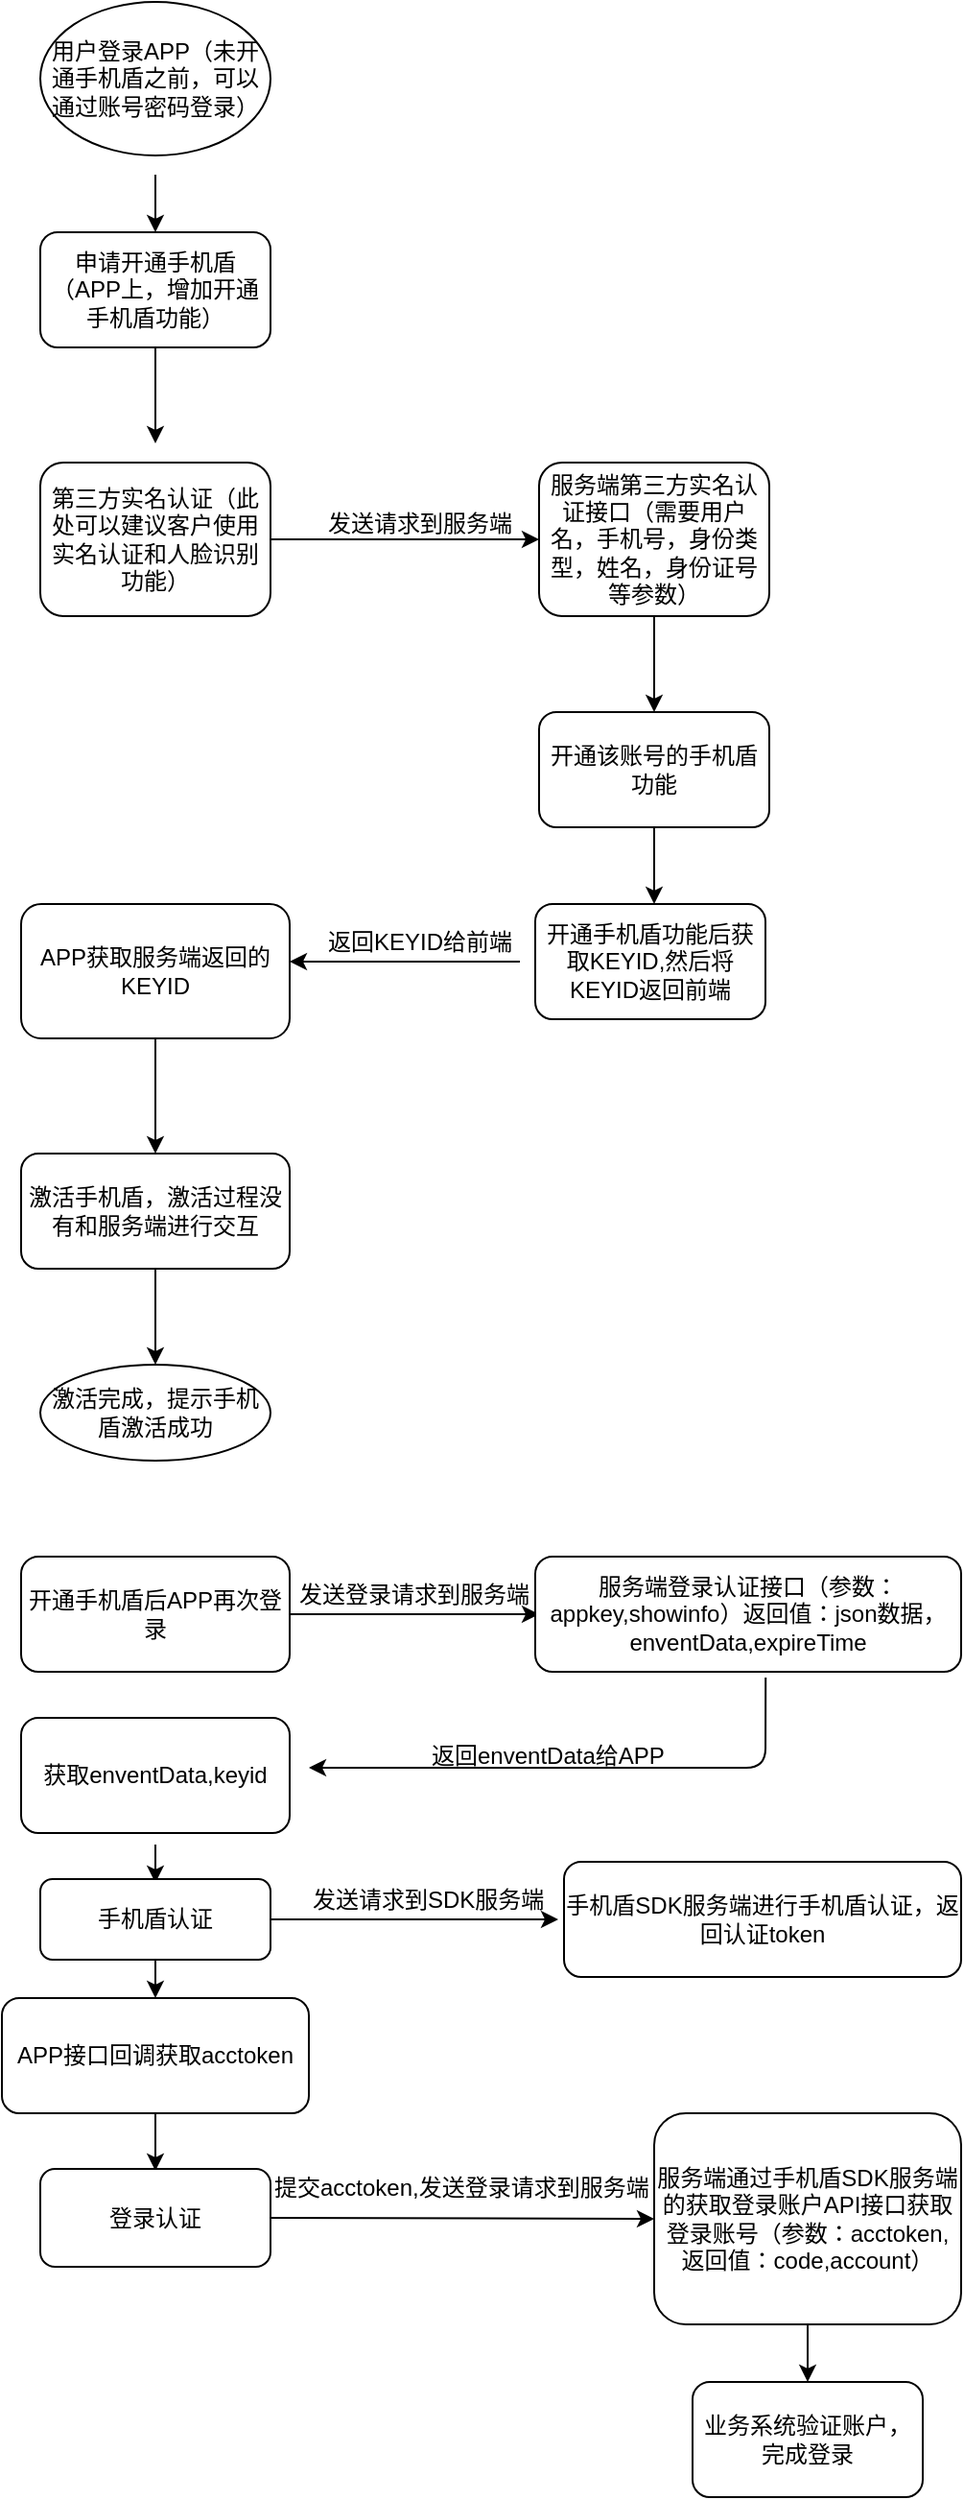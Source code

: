 <mxfile version="10.6.2" type="github"><diagram id="oe1E3hbPwnszlguK5g_3" name="第 1 页"><mxGraphModel dx="840" dy="435" grid="1" gridSize="10" guides="1" tooltips="1" connect="1" arrows="1" fold="1" page="1" pageScale="1" pageWidth="827" pageHeight="1169" math="0" shadow="0"><root><mxCell id="0"/><mxCell id="1" parent="0"/><mxCell id="KkvI_hs_VMAf4n6WUtyf-1" value="用户登录APP（未开通手机盾之前，可以通过账号密码登录）" style="ellipse;whiteSpace=wrap;html=1;" parent="1" vertex="1"><mxGeometry x="300" y="40" width="120" height="80" as="geometry"/></mxCell><mxCell id="KkvI_hs_VMAf4n6WUtyf-2" value="" style="endArrow=classic;html=1;" parent="1" edge="1"><mxGeometry width="50" height="50" relative="1" as="geometry"><mxPoint x="360" y="130" as="sourcePoint"/><mxPoint x="360" y="160" as="targetPoint"/></mxGeometry></mxCell><mxCell id="KkvI_hs_VMAf4n6WUtyf-3" value="申请开通手机盾 （APP上，增加开通手机盾功能）" style="rounded=1;whiteSpace=wrap;html=1;" parent="1" vertex="1"><mxGeometry x="300" y="160" width="120" height="60" as="geometry"/></mxCell><mxCell id="KkvI_hs_VMAf4n6WUtyf-4" value="" style="endArrow=classic;html=1;exitX=0.5;exitY=1;exitDx=0;exitDy=0;" parent="1" source="KkvI_hs_VMAf4n6WUtyf-3" edge="1"><mxGeometry width="50" height="50" relative="1" as="geometry"><mxPoint x="300" y="290" as="sourcePoint"/><mxPoint x="360" y="270" as="targetPoint"/></mxGeometry></mxCell><mxCell id="KkvI_hs_VMAf4n6WUtyf-5" value="第三方实名认证（此处可以建议客户使用实名认证和人脸识别功能）" style="rounded=1;whiteSpace=wrap;html=1;" parent="1" vertex="1"><mxGeometry x="300" y="280" width="120" height="80" as="geometry"/></mxCell><mxCell id="KkvI_hs_VMAf4n6WUtyf-6" value="" style="endArrow=classic;html=1;exitX=1;exitY=0.5;exitDx=0;exitDy=0;" parent="1" source="KkvI_hs_VMAf4n6WUtyf-5" edge="1"><mxGeometry width="50" height="50" relative="1" as="geometry"><mxPoint x="300" y="430" as="sourcePoint"/><mxPoint x="560" y="320" as="targetPoint"/></mxGeometry></mxCell><mxCell id="KkvI_hs_VMAf4n6WUtyf-7" value="发送请求到服务端" style="text;html=1;resizable=0;points=[];autosize=1;align=left;verticalAlign=top;spacingTop=-4;" parent="1" vertex="1"><mxGeometry x="448" y="302" width="110" height="20" as="geometry"/></mxCell><mxCell id="KkvI_hs_VMAf4n6WUtyf-10" style="edgeStyle=orthogonalEdgeStyle;rounded=0;orthogonalLoop=1;jettySize=auto;html=1;" parent="1" edge="1"><mxGeometry relative="1" as="geometry"><mxPoint x="620" y="280" as="targetPoint"/><mxPoint x="620" y="280" as="sourcePoint"/></mxGeometry></mxCell><mxCell id="KkvI_hs_VMAf4n6WUtyf-9" value="服务端第三方实名认证接口（需要用户名，手机号，身份类型，姓名，身份证号等参数）" style="rounded=1;whiteSpace=wrap;html=1;" parent="1" vertex="1"><mxGeometry x="560" y="280" width="120" height="80" as="geometry"/></mxCell><mxCell id="KkvI_hs_VMAf4n6WUtyf-11" value="" style="endArrow=classic;html=1;exitX=0.5;exitY=1;exitDx=0;exitDy=0;" parent="1" source="KkvI_hs_VMAf4n6WUtyf-9" edge="1"><mxGeometry width="50" height="50" relative="1" as="geometry"><mxPoint x="300" y="430" as="sourcePoint"/><mxPoint x="620" y="410" as="targetPoint"/></mxGeometry></mxCell><mxCell id="KkvI_hs_VMAf4n6WUtyf-12" value="开通该账号的手机盾功能" style="rounded=1;whiteSpace=wrap;html=1;" parent="1" vertex="1"><mxGeometry x="560" y="410" width="120" height="60" as="geometry"/></mxCell><mxCell id="KkvI_hs_VMAf4n6WUtyf-13" value="" style="endArrow=classic;html=1;exitX=0.5;exitY=1;exitDx=0;exitDy=0;" parent="1" source="KkvI_hs_VMAf4n6WUtyf-12" edge="1"><mxGeometry width="50" height="50" relative="1" as="geometry"><mxPoint x="300" y="540" as="sourcePoint"/><mxPoint x="620" y="510" as="targetPoint"/></mxGeometry></mxCell><mxCell id="KkvI_hs_VMAf4n6WUtyf-14" value="开通手机盾功能后获取KEYID,然后将KEYID返回前端" style="rounded=1;whiteSpace=wrap;html=1;" parent="1" vertex="1"><mxGeometry x="558" y="510" width="120" height="60" as="geometry"/></mxCell><mxCell id="KkvI_hs_VMAf4n6WUtyf-15" value="" style="endArrow=classic;html=1;" parent="1" edge="1"><mxGeometry width="50" height="50" relative="1" as="geometry"><mxPoint x="550" y="540" as="sourcePoint"/><mxPoint x="430" y="540" as="targetPoint"/></mxGeometry></mxCell><mxCell id="KkvI_hs_VMAf4n6WUtyf-16" value="APP获取服务端返回的KEYID" style="rounded=1;whiteSpace=wrap;html=1;" parent="1" vertex="1"><mxGeometry x="290" y="510" width="140" height="70" as="geometry"/></mxCell><mxCell id="KkvI_hs_VMAf4n6WUtyf-17" value="返回KEYID给前端" style="text;html=1;resizable=0;points=[];autosize=1;align=left;verticalAlign=top;spacingTop=-4;" parent="1" vertex="1"><mxGeometry x="448" y="520" width="110" height="20" as="geometry"/></mxCell><mxCell id="KkvI_hs_VMAf4n6WUtyf-18" value="" style="endArrow=classic;html=1;exitX=0.5;exitY=1;exitDx=0;exitDy=0;" parent="1" source="KkvI_hs_VMAf4n6WUtyf-16" edge="1"><mxGeometry width="50" height="50" relative="1" as="geometry"><mxPoint x="290" y="650" as="sourcePoint"/><mxPoint x="360" y="640" as="targetPoint"/></mxGeometry></mxCell><mxCell id="KkvI_hs_VMAf4n6WUtyf-19" value="激活手机盾，激活过程没有和服务端进行交互" style="rounded=1;whiteSpace=wrap;html=1;" parent="1" vertex="1"><mxGeometry x="290" y="640" width="140" height="60" as="geometry"/></mxCell><mxCell id="KkvI_hs_VMAf4n6WUtyf-20" value="激活完成，提示手机盾激活成功" style="ellipse;whiteSpace=wrap;html=1;" parent="1" vertex="1"><mxGeometry x="300" y="750" width="120" height="50" as="geometry"/></mxCell><mxCell id="KkvI_hs_VMAf4n6WUtyf-21" value="" style="endArrow=classic;html=1;exitX=0.5;exitY=1;exitDx=0;exitDy=0;entryX=0.5;entryY=0;entryDx=0;entryDy=0;" parent="1" source="KkvI_hs_VMAf4n6WUtyf-19" target="KkvI_hs_VMAf4n6WUtyf-20" edge="1"><mxGeometry width="50" height="50" relative="1" as="geometry"><mxPoint x="290" y="870" as="sourcePoint"/><mxPoint x="340" y="820" as="targetPoint"/></mxGeometry></mxCell><mxCell id="KkvI_hs_VMAf4n6WUtyf-23" value="开通手机盾后APP再次登录" style="rounded=1;whiteSpace=wrap;html=1;" parent="1" vertex="1"><mxGeometry x="290" y="850" width="140" height="60" as="geometry"/></mxCell><mxCell id="KkvI_hs_VMAf4n6WUtyf-25" value="" style="endArrow=classic;html=1;exitX=1;exitY=0.5;exitDx=0;exitDy=0;" parent="1" source="KkvI_hs_VMAf4n6WUtyf-23" edge="1"><mxGeometry width="50" height="50" relative="1" as="geometry"><mxPoint x="290" y="980" as="sourcePoint"/><mxPoint x="560" y="880" as="targetPoint"/></mxGeometry></mxCell><mxCell id="KkvI_hs_VMAf4n6WUtyf-26" value="服务端登录认证接口（参数：appkey,showinfo）返回值：json数据，enventData,expireTime" style="rounded=1;whiteSpace=wrap;html=1;" parent="1" vertex="1"><mxGeometry x="558" y="850" width="222" height="60" as="geometry"/></mxCell><mxCell id="KkvI_hs_VMAf4n6WUtyf-27" value="发送登录请求到服务端" style="text;html=1;resizable=0;points=[];autosize=1;align=left;verticalAlign=top;spacingTop=-4;" parent="1" vertex="1"><mxGeometry x="433" y="860" width="140" height="20" as="geometry"/></mxCell><mxCell id="KkvI_hs_VMAf4n6WUtyf-33" value="" style="endArrow=classic;html=1;exitX=0.541;exitY=1.05;exitDx=0;exitDy=0;exitPerimeter=0;" parent="1" source="KkvI_hs_VMAf4n6WUtyf-26" edge="1"><mxGeometry width="50" height="50" relative="1" as="geometry"><mxPoint x="290" y="980" as="sourcePoint"/><mxPoint x="440" y="960" as="targetPoint"/><Array as="points"><mxPoint x="678" y="960"/></Array></mxGeometry></mxCell><mxCell id="KkvI_hs_VMAf4n6WUtyf-34" value="返回enventData给APP" style="text;html=1;resizable=0;points=[];autosize=1;align=left;verticalAlign=top;spacingTop=-4;" parent="1" vertex="1"><mxGeometry x="502" y="944" width="140" height="20" as="geometry"/></mxCell><mxCell id="KkvI_hs_VMAf4n6WUtyf-36" value="获取enventData,keyid" style="rounded=1;whiteSpace=wrap;html=1;" parent="1" vertex="1"><mxGeometry x="290" y="934" width="140" height="60" as="geometry"/></mxCell><mxCell id="KkvI_hs_VMAf4n6WUtyf-37" value="" style="endArrow=classic;html=1;" parent="1" edge="1"><mxGeometry width="50" height="50" relative="1" as="geometry"><mxPoint x="360" y="1000" as="sourcePoint"/><mxPoint x="360" y="1020" as="targetPoint"/></mxGeometry></mxCell><mxCell id="KkvI_hs_VMAf4n6WUtyf-38" value="手机盾认证" style="rounded=1;whiteSpace=wrap;html=1;" parent="1" vertex="1"><mxGeometry x="300" y="1018" width="120" height="42" as="geometry"/></mxCell><mxCell id="KkvI_hs_VMAf4n6WUtyf-39" value="" style="endArrow=classic;html=1;exitX=0.5;exitY=1;exitDx=0;exitDy=0;" parent="1" source="KkvI_hs_VMAf4n6WUtyf-38" edge="1"><mxGeometry width="50" height="50" relative="1" as="geometry"><mxPoint x="290" y="1130" as="sourcePoint"/><mxPoint x="360" y="1080" as="targetPoint"/></mxGeometry></mxCell><mxCell id="KkvI_hs_VMAf4n6WUtyf-40" value="APP接口回调获取acctoken" style="rounded=1;whiteSpace=wrap;html=1;" parent="1" vertex="1"><mxGeometry x="280" y="1080" width="160" height="60" as="geometry"/></mxCell><mxCell id="KkvI_hs_VMAf4n6WUtyf-41" value="" style="endArrow=classic;html=1;exitX=0.5;exitY=1;exitDx=0;exitDy=0;" parent="1" source="KkvI_hs_VMAf4n6WUtyf-40" edge="1"><mxGeometry width="50" height="50" relative="1" as="geometry"><mxPoint x="350" y="1190" as="sourcePoint"/><mxPoint x="360" y="1170" as="targetPoint"/></mxGeometry></mxCell><mxCell id="KkvI_hs_VMAf4n6WUtyf-42" value="" style="endArrow=classic;html=1;exitX=1;exitY=0.5;exitDx=0;exitDy=0;" parent="1" source="KkvI_hs_VMAf4n6WUtyf-38" edge="1"><mxGeometry width="50" height="50" relative="1" as="geometry"><mxPoint x="280" y="1250" as="sourcePoint"/><mxPoint x="570" y="1039" as="targetPoint"/></mxGeometry></mxCell><mxCell id="KkvI_hs_VMAf4n6WUtyf-43" value="手机盾SDK服务端进行手机盾认证，返回认证token" style="rounded=1;whiteSpace=wrap;html=1;" parent="1" vertex="1"><mxGeometry x="573" y="1009" width="207" height="60" as="geometry"/></mxCell><mxCell id="KkvI_hs_VMAf4n6WUtyf-44" value="登录认证" style="rounded=1;whiteSpace=wrap;html=1;" parent="1" vertex="1"><mxGeometry x="300" y="1169" width="120" height="51" as="geometry"/></mxCell><mxCell id="KkvI_hs_VMAf4n6WUtyf-45" value="" style="endArrow=classic;html=1;exitX=1;exitY=0.5;exitDx=0;exitDy=0;entryX=0;entryY=0.5;entryDx=0;entryDy=0;" parent="1" source="KkvI_hs_VMAf4n6WUtyf-44" target="KkvI_hs_VMAf4n6WUtyf-46" edge="1"><mxGeometry width="50" height="50" relative="1" as="geometry"><mxPoint x="280" y="1290" as="sourcePoint"/><mxPoint x="570" y="1195" as="targetPoint"/></mxGeometry></mxCell><mxCell id="KkvI_hs_VMAf4n6WUtyf-46" value="服务端通过手机盾SDK服务端的获取登录账户API接口获取登录账号（参数：acctoken,返回值：code,account）" style="rounded=1;whiteSpace=wrap;html=1;" parent="1" vertex="1"><mxGeometry x="620" y="1140" width="160" height="110" as="geometry"/></mxCell><mxCell id="KkvI_hs_VMAf4n6WUtyf-47" value="发送请求到SDK服务端" style="text;html=1;resizable=0;points=[];autosize=1;align=left;verticalAlign=top;spacingTop=-4;" parent="1" vertex="1"><mxGeometry x="440" y="1019" width="140" height="20" as="geometry"/></mxCell><mxCell id="KkvI_hs_VMAf4n6WUtyf-48" value="提交acctoken,发送登录请求到服务端" style="text;html=1;resizable=0;points=[];autosize=1;align=left;verticalAlign=top;spacingTop=-4;" parent="1" vertex="1"><mxGeometry x="420" y="1169" width="210" height="20" as="geometry"/></mxCell><mxCell id="KkvI_hs_VMAf4n6WUtyf-51" value="" style="endArrow=classic;html=1;exitX=0.5;exitY=1;exitDx=0;exitDy=0;" parent="1" source="KkvI_hs_VMAf4n6WUtyf-46" edge="1"><mxGeometry width="50" height="50" relative="1" as="geometry"><mxPoint x="280" y="1320" as="sourcePoint"/><mxPoint x="700" y="1280" as="targetPoint"/></mxGeometry></mxCell><mxCell id="KkvI_hs_VMAf4n6WUtyf-52" value="业务系统验证账户，完成登录" style="rounded=1;whiteSpace=wrap;html=1;" parent="1" vertex="1"><mxGeometry x="640" y="1280" width="120" height="60" as="geometry"/></mxCell></root></mxGraphModel></diagram></mxfile>